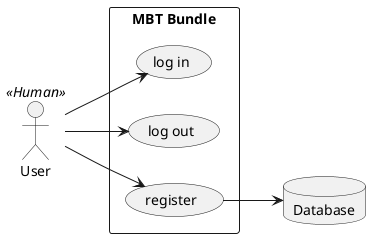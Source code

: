 @startuml

left to right direction
skinparam packageStyle rectangle

actor User as user << Human >>
database Database as database

rectangle "MBT Bundle" {
  user --> (log in)
  user --> (log out)
  user --> (register)
  (register) --> database
}

@enduml
